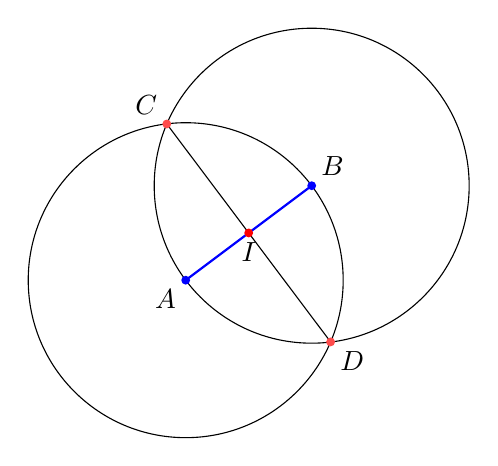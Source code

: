 \begin{tikzpicture}[scale=0.4]
       \draw[thick, blue] (0,0)--(4,3);

       \draw (0,0) circle (5);
       \draw (4,3) circle (5); 

       \fill[blue] (0,0) circle (4pt);

       \fill[blue] (4,3) circle (4pt);
   % a la main

       \coordinate (B) at (-0.6,4.96);
       \coordinate (BB) at (4.6,-1.96);
       \fill (B) circle (1pt);
       \fill (BB) circle (1pt);

      \draw (B)--(BB);
      
      \fill[red!70] (B) circle (4pt);
      \fill[red!70] (BB) circle (4pt);
       \fill[red] (2,1.5) circle (4pt);

       \node at (0,0) [below left] {$A$}; 
       \node at  (B) [above left] {$C$}; 
       \node at (BB) [below right] {$D$}; 
       \node at (4,3) [above right] {$B$}; 
       \node at (2,1.5) [below] {$I$}; 
\end{tikzpicture}
